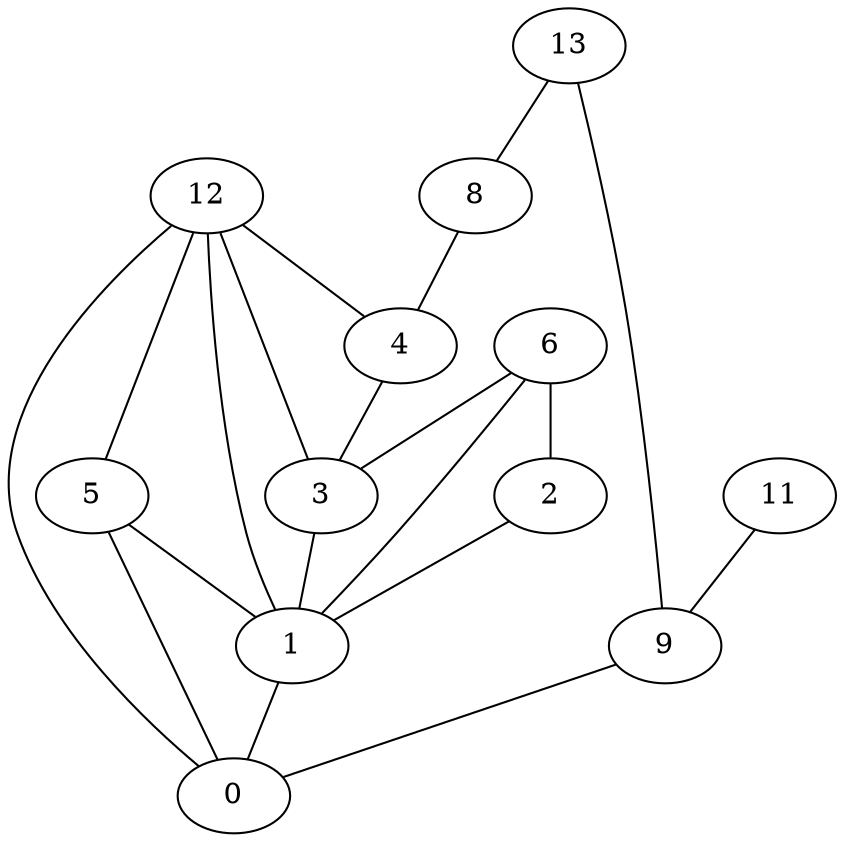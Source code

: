 digraph "sensornet-topology" {
label = "";
rankdir="BT";"0"->"1" [arrowhead = "both"] 
"0"->"5" [arrowhead = "both"] 
"0"->"9" [arrowhead = "both"] 
"0"->"12" [arrowhead = "both"] 
"1"->"2" [arrowhead = "both"] 
"1"->"3" [arrowhead = "both"] 
"1"->"5" [arrowhead = "both"] 
"1"->"6" [arrowhead = "both"] 
"1"->"12" [arrowhead = "both"] 
"2"->"6" [arrowhead = "both"] 
"3"->"4" [arrowhead = "both"] 
"3"->"6" [arrowhead = "both"] 
"3"->"12" [arrowhead = "both"] 
"4"->"8" [arrowhead = "both"] 
"4"->"12" [arrowhead = "both"] 
"5"->"12" [arrowhead = "both"] 
"8"->"13" [arrowhead = "both"] 
"9"->"11" [arrowhead = "both"] 
"9"->"13" [arrowhead = "both"] 
}